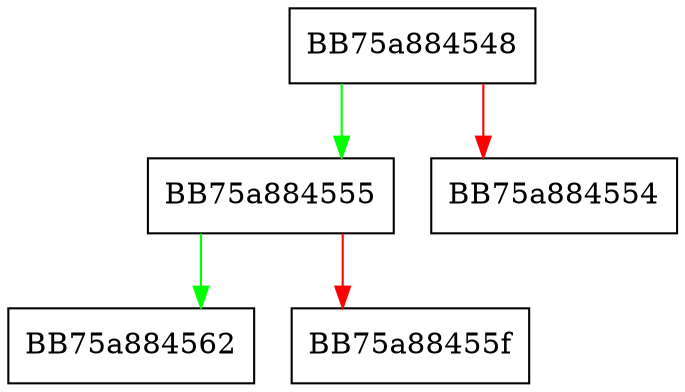 digraph MpGetEffectivePlatformRing {
  node [shape="box"];
  graph [splines=ortho];
  BB75a884548 -> BB75a884555 [color="green"];
  BB75a884548 -> BB75a884554 [color="red"];
  BB75a884555 -> BB75a884562 [color="green"];
  BB75a884555 -> BB75a88455f [color="red"];
}